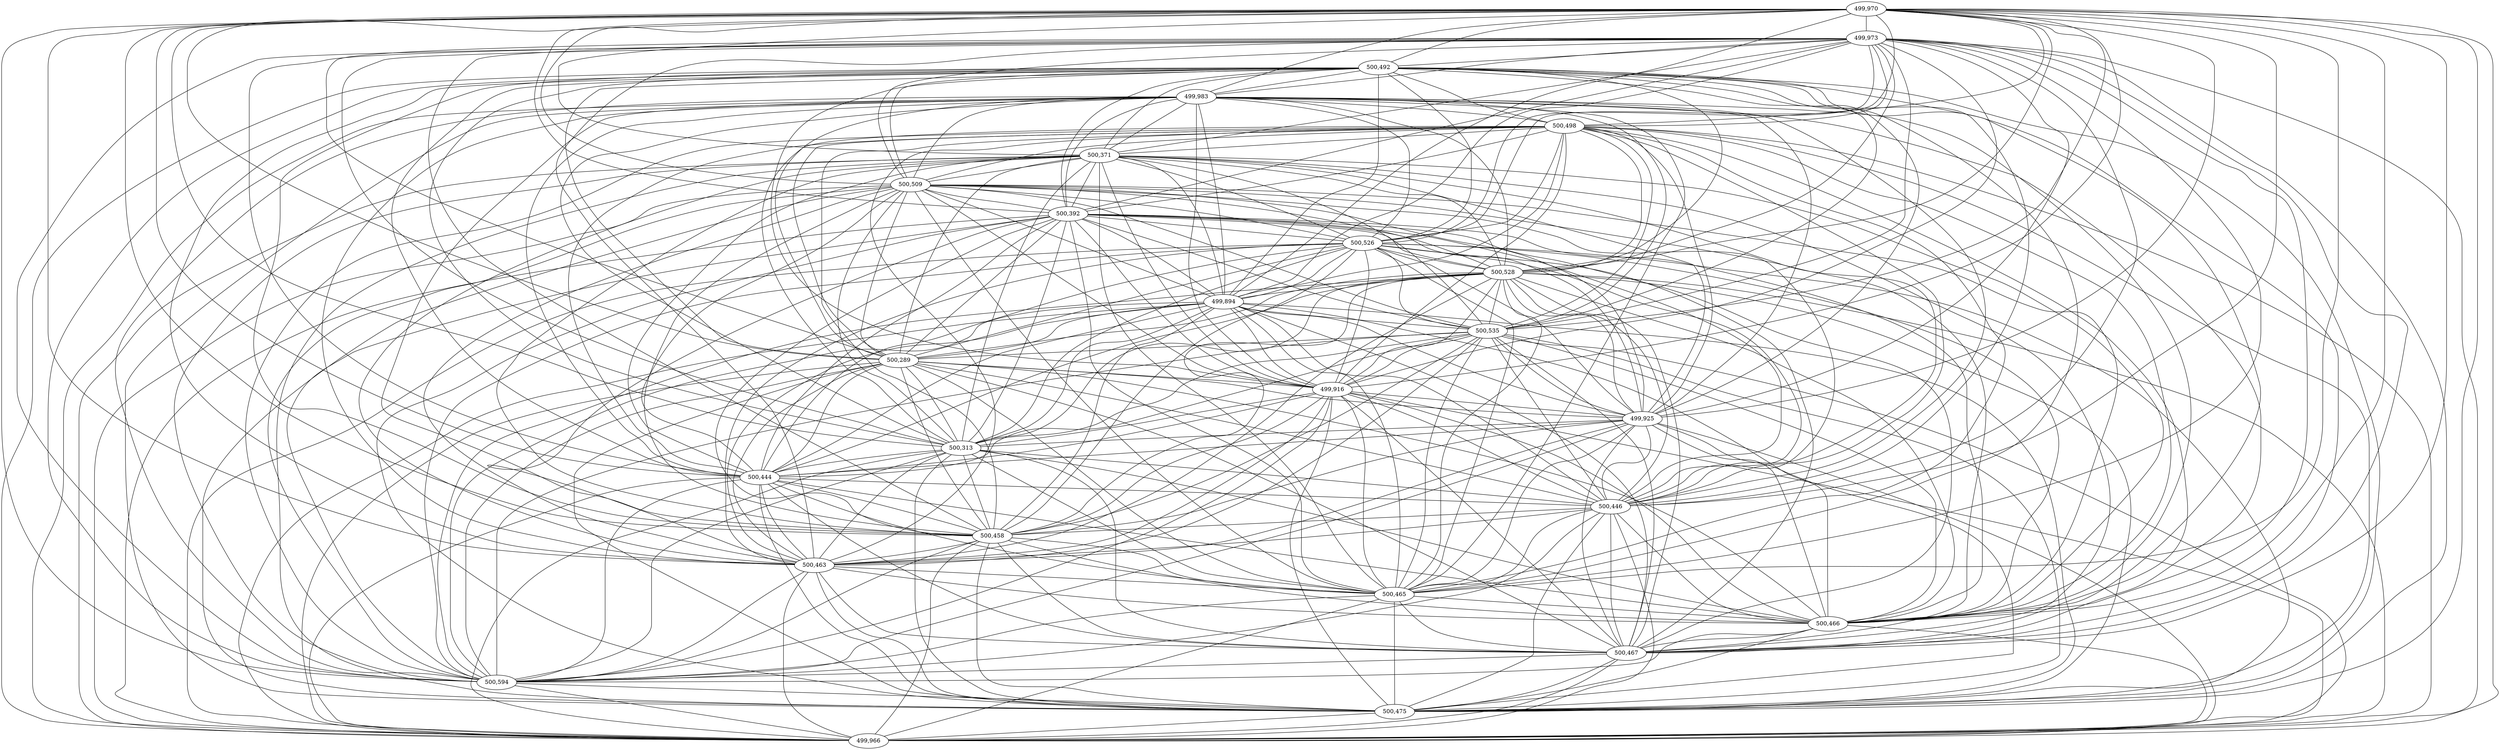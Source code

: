 graph BACTEROIDALES_cc4 {
	overlap="prism50";
	outputorder="edgesfirst";
	"499,970" [style="filled", fillcolor="#ffffff", fontcolor="#000000"];
	"499,973" [style="filled", fillcolor="#ffffff", fontcolor="#000000"];
	"500,492" [style="filled", fillcolor="#ffffff", fontcolor="#000000"];
	"499,983" [style="filled", fillcolor="#ffffff", fontcolor="#000000"];
	"500,498" [style="filled", fillcolor="#ffffff", fontcolor="#000000"];
	"500,371" [style="filled", fillcolor="#ffffff", fontcolor="#000000"];
	"500,509" [style="filled", fillcolor="#ffffff", fontcolor="#000000"];
	"500,392" [style="filled", fillcolor="#ffffff", fontcolor="#000000"];
	"500,526" [style="filled", fillcolor="#ffffff", fontcolor="#000000"];
	"500,528" [style="filled", fillcolor="#ffffff", fontcolor="#000000"];
	"499,894" [style="filled", fillcolor="#ffffff", fontcolor="#000000"];
	"500,535" [style="filled", fillcolor="#ffffff", fontcolor="#000000"];
	"500,289" [style="filled", fillcolor="#ffffff", fontcolor="#000000"];
	"499,916" [style="filled", fillcolor="#ffffff", fontcolor="#000000"];
	"499,925" [style="filled", fillcolor="#ffffff", fontcolor="#000000"];
	"500,313" [style="filled", fillcolor="#ffffff", fontcolor="#000000"];
	"500,444" [style="filled", fillcolor="#ffffff", fontcolor="#000000"];
	"500,446" [style="filled", fillcolor="#ffffff", fontcolor="#000000"];
	"500,458" [style="filled", fillcolor="#ffffff", fontcolor="#000000"];
	"500,463" [style="filled", fillcolor="#ffffff", fontcolor="#000000"];
	"500,465" [style="filled", fillcolor="#ffffff", fontcolor="#000000"];
	"500,466" [style="filled", fillcolor="#ffffff", fontcolor="#000000"];
	"500,467" [style="filled", fillcolor="#ffffff", fontcolor="#000000"];
	"500,594" [style="filled", fillcolor="#ffffff", fontcolor="#000000"];
	"500,475" [style="filled", fillcolor="#ffffff", fontcolor="#000000"];
	"499,966" [style="filled", fillcolor="#ffffff", fontcolor="#000000"];
	"499,970" -- "499,894";
	"499,970" -- "499,916";
	"499,970" -- "499,925";
	"499,970" -- "499,966";
	"499,970" -- "499,973";
	"499,970" -- "499,983";
	"499,970" -- "500,289";
	"499,970" -- "500,313";
	"499,970" -- "500,371";
	"499,970" -- "500,444";
	"499,970" -- "500,446";
	"499,970" -- "500,458";
	"499,970" -- "500,463";
	"499,970" -- "500,465";
	"499,970" -- "500,466";
	"499,970" -- "500,467";
	"499,970" -- "500,475";
	"499,970" -- "500,492";
	"499,970" -- "500,498";
	"499,970" -- "500,509";
	"499,970" -- "500,526";
	"499,970" -- "500,528";
	"499,970" -- "500,535";
	"499,970" -- "500,594";
	"499,970" -- "500,392";
	"499,973" -- "499,894";
	"499,973" -- "499,916";
	"499,973" -- "499,925";
	"499,973" -- "499,966";
	"499,973" -- "499,983";
	"499,973" -- "500,289";
	"499,973" -- "500,313";
	"499,973" -- "500,371";
	"499,973" -- "500,444";
	"499,973" -- "500,446";
	"499,973" -- "500,458";
	"499,973" -- "500,463";
	"499,973" -- "500,465";
	"499,973" -- "500,466";
	"499,973" -- "500,467";
	"499,973" -- "500,475";
	"499,973" -- "500,492";
	"499,973" -- "500,498";
	"499,973" -- "500,509";
	"499,973" -- "500,526";
	"499,973" -- "500,528";
	"499,973" -- "500,535";
	"499,973" -- "500,594";
	"499,973" -- "500,392";
	"500,492" -- "499,894";
	"500,492" -- "499,916";
	"500,492" -- "499,925";
	"500,492" -- "499,966";
	"500,492" -- "499,983";
	"500,492" -- "500,289";
	"500,492" -- "500,313";
	"500,492" -- "500,371";
	"500,492" -- "500,444";
	"500,492" -- "500,446";
	"500,492" -- "500,458";
	"500,492" -- "500,463";
	"500,492" -- "500,465";
	"500,492" -- "500,466";
	"500,492" -- "500,467";
	"500,492" -- "500,475";
	"500,492" -- "500,498";
	"500,492" -- "500,509";
	"500,492" -- "500,526";
	"500,492" -- "500,528";
	"500,492" -- "500,535";
	"500,492" -- "500,594";
	"500,492" -- "500,392";
	"499,983" -- "499,894";
	"499,983" -- "499,916";
	"499,983" -- "499,925";
	"499,983" -- "499,966";
	"499,983" -- "500,289";
	"499,983" -- "500,313";
	"499,983" -- "500,371";
	"499,983" -- "500,444";
	"499,983" -- "500,446";
	"499,983" -- "500,458";
	"499,983" -- "500,463";
	"499,983" -- "500,465";
	"499,983" -- "500,466";
	"499,983" -- "500,467";
	"499,983" -- "500,475";
	"499,983" -- "500,498";
	"499,983" -- "500,509";
	"499,983" -- "500,526";
	"499,983" -- "500,528";
	"499,983" -- "500,535";
	"499,983" -- "500,594";
	"499,983" -- "500,392";
	"500,498" -- "499,894";
	"500,498" -- "499,916";
	"500,498" -- "499,925";
	"500,498" -- "499,966";
	"500,498" -- "500,289";
	"500,498" -- "500,313";
	"500,498" -- "500,371";
	"500,498" -- "500,444";
	"500,498" -- "500,446";
	"500,498" -- "500,458";
	"500,498" -- "500,463";
	"500,498" -- "500,465";
	"500,498" -- "500,466";
	"500,498" -- "500,467";
	"500,498" -- "500,475";
	"500,498" -- "500,509";
	"500,498" -- "500,526";
	"500,498" -- "500,528";
	"500,498" -- "500,535";
	"500,498" -- "500,594";
	"500,498" -- "500,392";
	"500,371" -- "499,894";
	"500,371" -- "499,916";
	"500,371" -- "499,925";
	"500,371" -- "499,966";
	"500,371" -- "500,289";
	"500,371" -- "500,313";
	"500,371" -- "500,444";
	"500,371" -- "500,446";
	"500,371" -- "500,458";
	"500,371" -- "500,463";
	"500,371" -- "500,465";
	"500,371" -- "500,466";
	"500,371" -- "500,467";
	"500,371" -- "500,475";
	"500,371" -- "500,509";
	"500,371" -- "500,526";
	"500,371" -- "500,528";
	"500,371" -- "500,535";
	"500,371" -- "500,594";
	"500,371" -- "500,392";
	"500,509" -- "499,894";
	"500,509" -- "499,916";
	"500,509" -- "499,925";
	"500,509" -- "499,966";
	"500,509" -- "500,289";
	"500,509" -- "500,313";
	"500,509" -- "500,444";
	"500,509" -- "500,446";
	"500,509" -- "500,458";
	"500,509" -- "500,463";
	"500,509" -- "500,465";
	"500,509" -- "500,466";
	"500,509" -- "500,467";
	"500,509" -- "500,475";
	"500,509" -- "500,526";
	"500,509" -- "500,528";
	"500,509" -- "500,535";
	"500,509" -- "500,594";
	"500,509" -- "500,392";
	"500,392" -- "499,894";
	"500,392" -- "499,916";
	"500,392" -- "499,925";
	"500,392" -- "499,966";
	"500,392" -- "500,289";
	"500,392" -- "500,313";
	"500,392" -- "500,444";
	"500,392" -- "500,446";
	"500,392" -- "500,458";
	"500,392" -- "500,463";
	"500,392" -- "500,465";
	"500,392" -- "500,466";
	"500,392" -- "500,467";
	"500,392" -- "500,475";
	"500,392" -- "500,526";
	"500,392" -- "500,528";
	"500,392" -- "500,535";
	"500,392" -- "500,594";
	"500,526" -- "499,894";
	"500,526" -- "499,916";
	"500,526" -- "499,925";
	"500,526" -- "499,966";
	"500,526" -- "500,289";
	"500,526" -- "500,313";
	"500,526" -- "500,444";
	"500,526" -- "500,446";
	"500,526" -- "500,458";
	"500,526" -- "500,463";
	"500,526" -- "500,465";
	"500,526" -- "500,466";
	"500,526" -- "500,467";
	"500,526" -- "500,475";
	"500,526" -- "500,528";
	"500,526" -- "500,535";
	"500,526" -- "500,594";
	"500,528" -- "499,894";
	"500,528" -- "499,916";
	"500,528" -- "499,925";
	"500,528" -- "499,966";
	"500,528" -- "500,289";
	"500,528" -- "500,313";
	"500,528" -- "500,444";
	"500,528" -- "500,446";
	"500,528" -- "500,458";
	"500,528" -- "500,463";
	"500,528" -- "500,465";
	"500,528" -- "500,466";
	"500,528" -- "500,467";
	"500,528" -- "500,475";
	"500,528" -- "500,535";
	"500,528" -- "500,594";
	"499,894" -- "499,916";
	"499,894" -- "499,925";
	"499,894" -- "499,966";
	"499,894" -- "500,289";
	"499,894" -- "500,313";
	"499,894" -- "500,444";
	"499,894" -- "500,446";
	"499,894" -- "500,458";
	"499,894" -- "500,463";
	"499,894" -- "500,465";
	"499,894" -- "500,466";
	"499,894" -- "500,467";
	"499,894" -- "500,475";
	"499,894" -- "500,535";
	"499,894" -- "500,594";
	"500,535" -- "499,916";
	"500,535" -- "499,925";
	"500,535" -- "499,966";
	"500,535" -- "500,289";
	"500,535" -- "500,313";
	"500,535" -- "500,444";
	"500,535" -- "500,446";
	"500,535" -- "500,458";
	"500,535" -- "500,463";
	"500,535" -- "500,465";
	"500,535" -- "500,466";
	"500,535" -- "500,467";
	"500,535" -- "500,475";
	"500,535" -- "500,594";
	"500,289" -- "499,916";
	"500,289" -- "499,925";
	"500,289" -- "499,966";
	"500,289" -- "500,313";
	"500,289" -- "500,444";
	"500,289" -- "500,446";
	"500,289" -- "500,458";
	"500,289" -- "500,463";
	"500,289" -- "500,465";
	"500,289" -- "500,466";
	"500,289" -- "500,467";
	"500,289" -- "500,475";
	"500,289" -- "500,594";
	"499,916" -- "499,925";
	"499,916" -- "499,966";
	"499,916" -- "500,313";
	"499,916" -- "500,444";
	"499,916" -- "500,446";
	"499,916" -- "500,458";
	"499,916" -- "500,463";
	"499,916" -- "500,465";
	"499,916" -- "500,466";
	"499,916" -- "500,467";
	"499,916" -- "500,475";
	"499,916" -- "500,594";
	"499,925" -- "499,966";
	"499,925" -- "500,313";
	"499,925" -- "500,444";
	"499,925" -- "500,446";
	"499,925" -- "500,458";
	"499,925" -- "500,463";
	"499,925" -- "500,465";
	"499,925" -- "500,466";
	"499,925" -- "500,467";
	"499,925" -- "500,475";
	"499,925" -- "500,594";
	"500,313" -- "499,966";
	"500,313" -- "500,444";
	"500,313" -- "500,446";
	"500,313" -- "500,458";
	"500,313" -- "500,463";
	"500,313" -- "500,465";
	"500,313" -- "500,466";
	"500,313" -- "500,467";
	"500,313" -- "500,475";
	"500,313" -- "500,594";
	"500,444" -- "499,966";
	"500,444" -- "500,446";
	"500,444" -- "500,458";
	"500,444" -- "500,463";
	"500,444" -- "500,465";
	"500,444" -- "500,466";
	"500,444" -- "500,467";
	"500,444" -- "500,475";
	"500,444" -- "500,594";
	"500,446" -- "499,966";
	"500,446" -- "500,458";
	"500,446" -- "500,463";
	"500,446" -- "500,465";
	"500,446" -- "500,466";
	"500,446" -- "500,467";
	"500,446" -- "500,475";
	"500,446" -- "500,594";
	"500,458" -- "499,966";
	"500,458" -- "500,463";
	"500,458" -- "500,465";
	"500,458" -- "500,466";
	"500,458" -- "500,467";
	"500,458" -- "500,475";
	"500,458" -- "500,594";
	"500,463" -- "499,966";
	"500,463" -- "500,465";
	"500,463" -- "500,466";
	"500,463" -- "500,467";
	"500,463" -- "500,475";
	"500,463" -- "500,594";
	"500,465" -- "499,966";
	"500,465" -- "500,466";
	"500,465" -- "500,467";
	"500,465" -- "500,475";
	"500,465" -- "500,594";
	"500,466" -- "499,966";
	"500,466" -- "500,467";
	"500,466" -- "500,475";
	"500,466" -- "500,594";
	"500,467" -- "499,966";
	"500,467" -- "500,475";
	"500,467" -- "500,594";
	"500,594" -- "499,966";
	"500,594" -- "500,475";
	"500,475" -- "499,966";
}